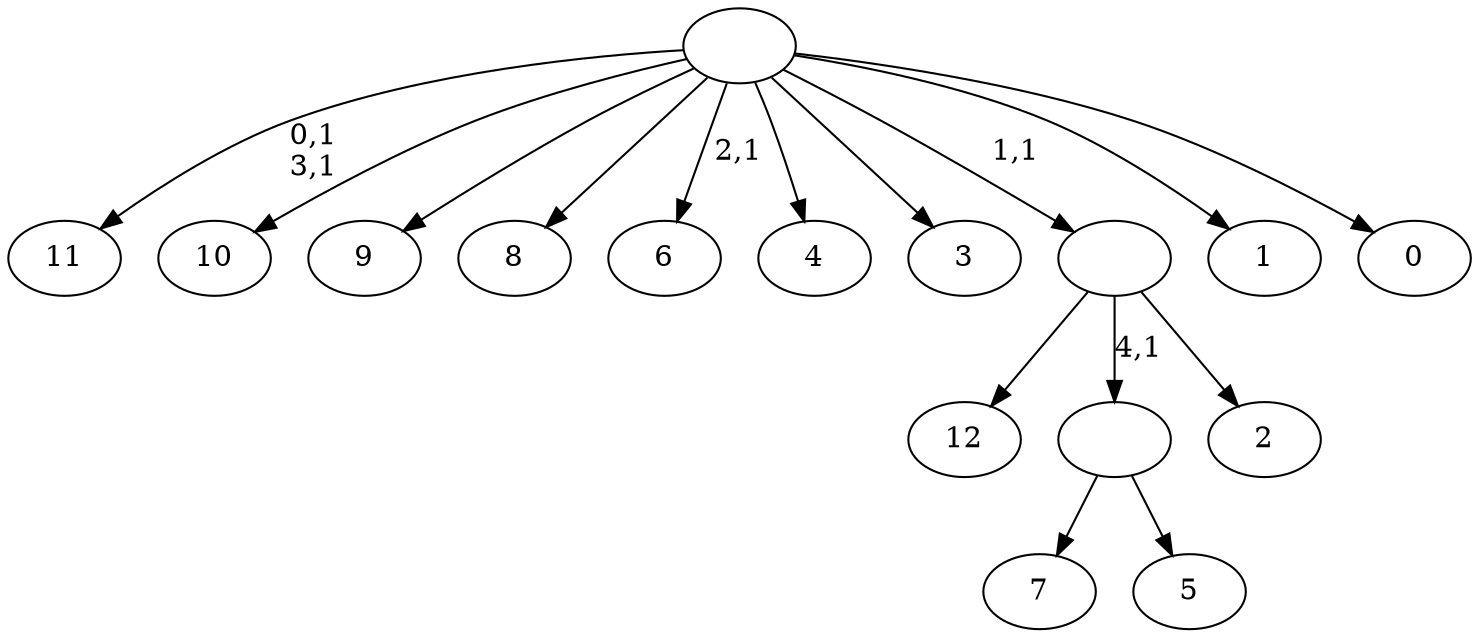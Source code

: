 digraph T {
	18 [label="12"]
	17 [label="11"]
	14 [label="10"]
	13 [label="9"]
	12 [label="8"]
	11 [label="7"]
	10 [label="6"]
	8 [label="5"]
	7 [label=""]
	6 [label="4"]
	5 [label="3"]
	4 [label="2"]
	3 [label=""]
	2 [label="1"]
	1 [label="0"]
	0 [label=""]
	7 -> 11 [label=""]
	7 -> 8 [label=""]
	3 -> 18 [label=""]
	3 -> 7 [label="4,1"]
	3 -> 4 [label=""]
	0 -> 10 [label="2,1"]
	0 -> 17 [label="0,1\n3,1"]
	0 -> 14 [label=""]
	0 -> 13 [label=""]
	0 -> 12 [label=""]
	0 -> 6 [label=""]
	0 -> 5 [label=""]
	0 -> 3 [label="1,1"]
	0 -> 2 [label=""]
	0 -> 1 [label=""]
}
